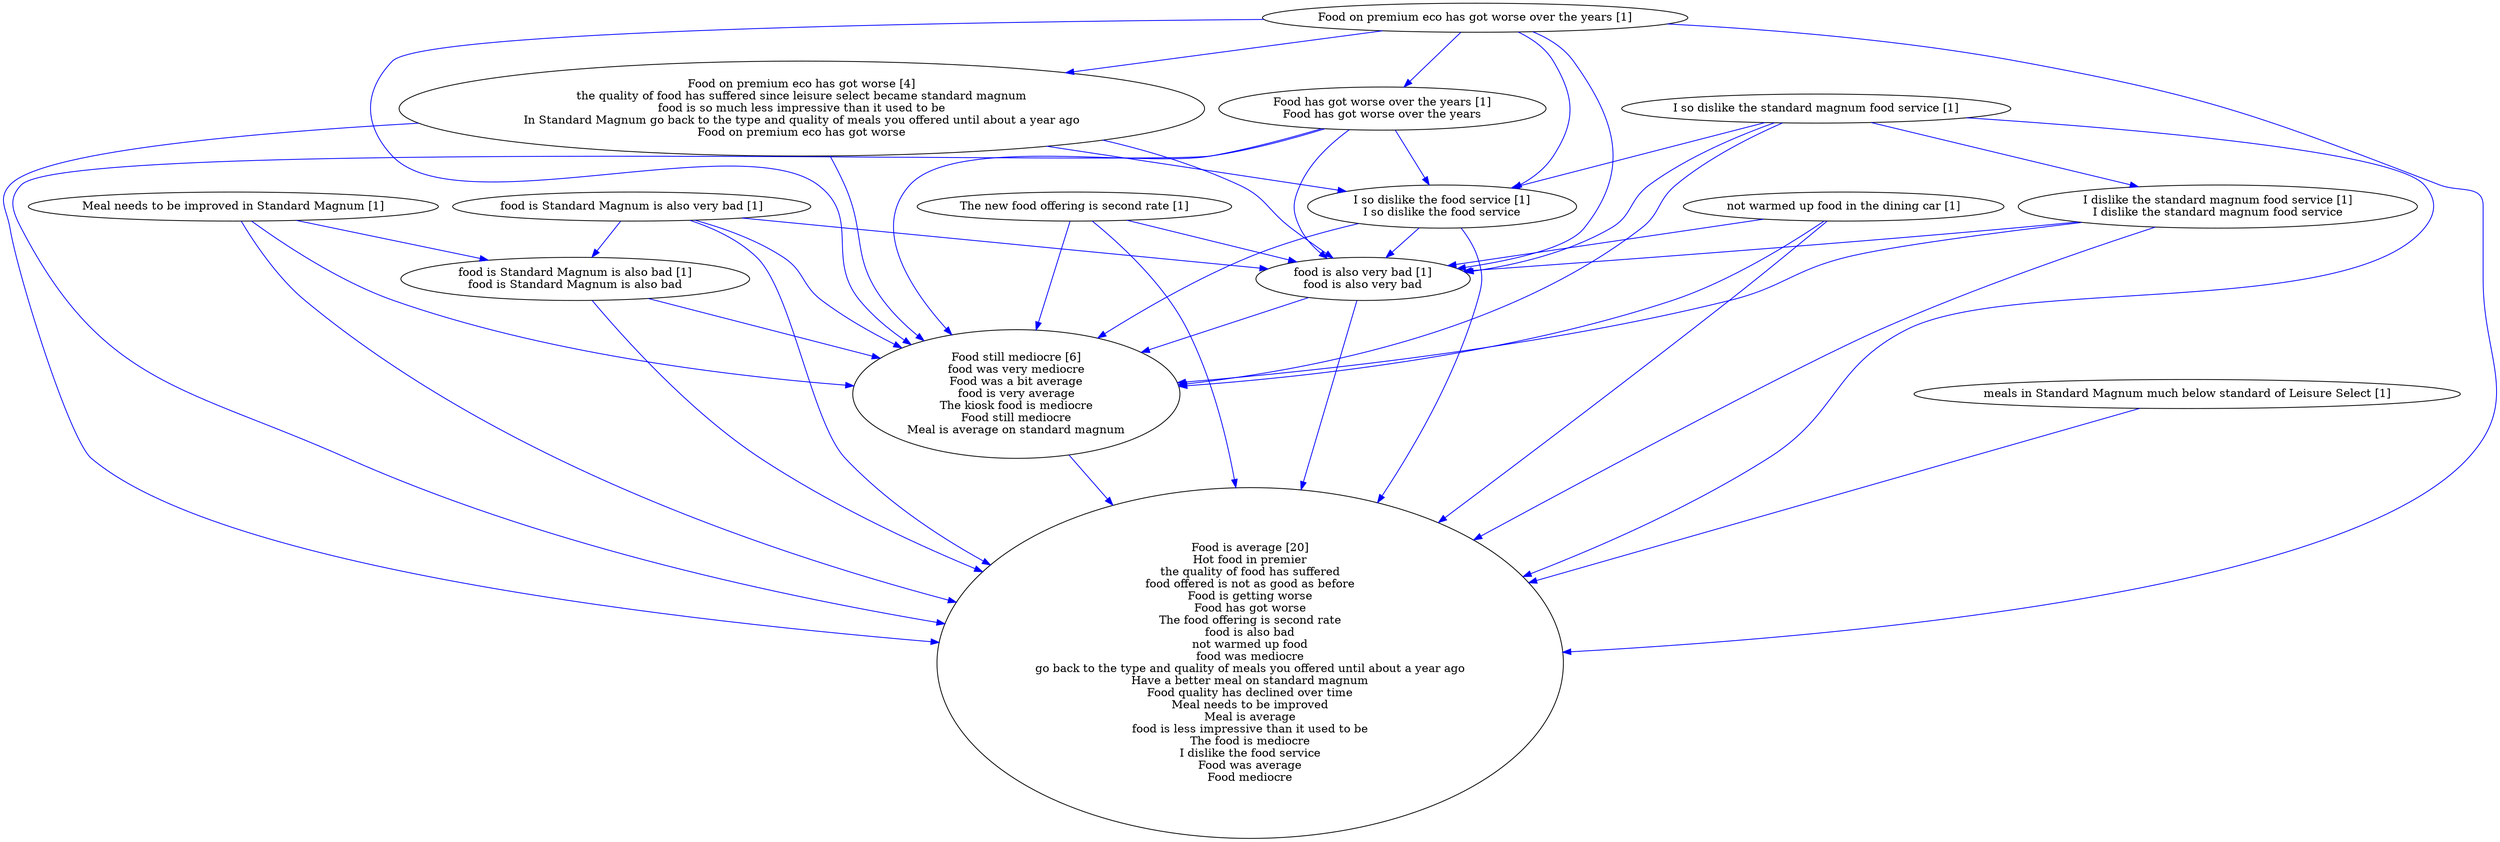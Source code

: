 digraph collapsedGraph {
"Food still mediocre [6]\nfood was very mediocre\nFood was a bit average\nfood is very average\nThe kiosk food is mediocre\nFood still mediocre\nMeal is average on standard magnum""Food is average [20]\nHot food in premier\nthe quality of food has suffered\nfood offered is not as good as before\nFood is getting worse\nFood has got worse\nThe food offering is second rate\nfood is also bad\nnot warmed up food\nfood was mediocre\ngo back to the type and quality of meals you offered until about a year ago\nHave a better meal on standard magnum\nFood quality has declined over time\nMeal needs to be improved\nMeal is average\nfood is less impressive than it used to be\nThe food is mediocre\nI dislike the food service\nFood was average\nFood mediocre""Food on premium eco has got worse [4]\nthe quality of food has suffered since leisure select became standard magnum\nfood is so much less impressive than it used to be\nIn Standard Magnum go back to the type and quality of meals you offered until about a year ago\nFood on premium eco has got worse""Food on premium eco has got worse over the years [1]""Food has got worse over the years [1]\nFood has got worse over the years""I so dislike the standard magnum food service [1]""I dislike the standard magnum food service [1]\nI dislike the standard magnum food service""I so dislike the food service [1]\nI so dislike the food service""Meal needs to be improved in Standard Magnum [1]""The new food offering is second rate [1]""food is Standard Magnum is also very bad [1]""food is Standard Magnum is also bad [1]\nfood is Standard Magnum is also bad""food is also very bad [1]\nfood is also very bad""meals in Standard Magnum much below standard of Leisure Select [1]""not warmed up food in the dining car [1]""Food on premium eco has got worse [4]\nthe quality of food has suffered since leisure select became standard magnum\nfood is so much less impressive than it used to be\nIn Standard Magnum go back to the type and quality of meals you offered until about a year ago\nFood on premium eco has got worse" -> "Food is average [20]\nHot food in premier\nthe quality of food has suffered\nfood offered is not as good as before\nFood is getting worse\nFood has got worse\nThe food offering is second rate\nfood is also bad\nnot warmed up food\nfood was mediocre\ngo back to the type and quality of meals you offered until about a year ago\nHave a better meal on standard magnum\nFood quality has declined over time\nMeal needs to be improved\nMeal is average\nfood is less impressive than it used to be\nThe food is mediocre\nI dislike the food service\nFood was average\nFood mediocre" [color=blue]
"Food still mediocre [6]\nfood was very mediocre\nFood was a bit average\nfood is very average\nThe kiosk food is mediocre\nFood still mediocre\nMeal is average on standard magnum" -> "Food is average [20]\nHot food in premier\nthe quality of food has suffered\nfood offered is not as good as before\nFood is getting worse\nFood has got worse\nThe food offering is second rate\nfood is also bad\nnot warmed up food\nfood was mediocre\ngo back to the type and quality of meals you offered until about a year ago\nHave a better meal on standard magnum\nFood quality has declined over time\nMeal needs to be improved\nMeal is average\nfood is less impressive than it used to be\nThe food is mediocre\nI dislike the food service\nFood was average\nFood mediocre" [color=blue]
"I so dislike the food service [1]\nI so dislike the food service" -> "Food is average [20]\nHot food in premier\nthe quality of food has suffered\nfood offered is not as good as before\nFood is getting worse\nFood has got worse\nThe food offering is second rate\nfood is also bad\nnot warmed up food\nfood was mediocre\ngo back to the type and quality of meals you offered until about a year ago\nHave a better meal on standard magnum\nFood quality has declined over time\nMeal needs to be improved\nMeal is average\nfood is less impressive than it used to be\nThe food is mediocre\nI dislike the food service\nFood was average\nFood mediocre" [color=blue]
"I so dislike the food service [1]\nI so dislike the food service" -> "food is also very bad [1]\nfood is also very bad" [color=blue]
"I so dislike the food service [1]\nI so dislike the food service" -> "Food still mediocre [6]\nfood was very mediocre\nFood was a bit average\nfood is very average\nThe kiosk food is mediocre\nFood still mediocre\nMeal is average on standard magnum" [color=blue]
"I dislike the standard magnum food service [1]\nI dislike the standard magnum food service" -> "Food is average [20]\nHot food in premier\nthe quality of food has suffered\nfood offered is not as good as before\nFood is getting worse\nFood has got worse\nThe food offering is second rate\nfood is also bad\nnot warmed up food\nfood was mediocre\ngo back to the type and quality of meals you offered until about a year ago\nHave a better meal on standard magnum\nFood quality has declined over time\nMeal needs to be improved\nMeal is average\nfood is less impressive than it used to be\nThe food is mediocre\nI dislike the food service\nFood was average\nFood mediocre" [color=blue]
"food is also very bad [1]\nfood is also very bad" -> "Food is average [20]\nHot food in premier\nthe quality of food has suffered\nfood offered is not as good as before\nFood is getting worse\nFood has got worse\nThe food offering is second rate\nfood is also bad\nnot warmed up food\nfood was mediocre\ngo back to the type and quality of meals you offered until about a year ago\nHave a better meal on standard magnum\nFood quality has declined over time\nMeal needs to be improved\nMeal is average\nfood is less impressive than it used to be\nThe food is mediocre\nI dislike the food service\nFood was average\nFood mediocre" [color=blue]
"food is also very bad [1]\nfood is also very bad" -> "Food still mediocre [6]\nfood was very mediocre\nFood was a bit average\nfood is very average\nThe kiosk food is mediocre\nFood still mediocre\nMeal is average on standard magnum" [color=blue]
"not warmed up food in the dining car [1]" -> "Food is average [20]\nHot food in premier\nthe quality of food has suffered\nfood offered is not as good as before\nFood is getting worse\nFood has got worse\nThe food offering is second rate\nfood is also bad\nnot warmed up food\nfood was mediocre\ngo back to the type and quality of meals you offered until about a year ago\nHave a better meal on standard magnum\nFood quality has declined over time\nMeal needs to be improved\nMeal is average\nfood is less impressive than it used to be\nThe food is mediocre\nI dislike the food service\nFood was average\nFood mediocre" [color=blue]
"not warmed up food in the dining car [1]" -> "food is also very bad [1]\nfood is also very bad" [color=blue]
"not warmed up food in the dining car [1]" -> "Food still mediocre [6]\nfood was very mediocre\nFood was a bit average\nfood is very average\nThe kiosk food is mediocre\nFood still mediocre\nMeal is average on standard magnum" [color=blue]
"The new food offering is second rate [1]" -> "Food is average [20]\nHot food in premier\nthe quality of food has suffered\nfood offered is not as good as before\nFood is getting worse\nFood has got worse\nThe food offering is second rate\nfood is also bad\nnot warmed up food\nfood was mediocre\ngo back to the type and quality of meals you offered until about a year ago\nHave a better meal on standard magnum\nFood quality has declined over time\nMeal needs to be improved\nMeal is average\nfood is less impressive than it used to be\nThe food is mediocre\nI dislike the food service\nFood was average\nFood mediocre" [color=blue]
"meals in Standard Magnum much below standard of Leisure Select [1]" -> "Food is average [20]\nHot food in premier\nthe quality of food has suffered\nfood offered is not as good as before\nFood is getting worse\nFood has got worse\nThe food offering is second rate\nfood is also bad\nnot warmed up food\nfood was mediocre\ngo back to the type and quality of meals you offered until about a year ago\nHave a better meal on standard magnum\nFood quality has declined over time\nMeal needs to be improved\nMeal is average\nfood is less impressive than it used to be\nThe food is mediocre\nI dislike the food service\nFood was average\nFood mediocre" [color=blue]
"Food on premium eco has got worse over the years [1]" -> "Food is average [20]\nHot food in premier\nthe quality of food has suffered\nfood offered is not as good as before\nFood is getting worse\nFood has got worse\nThe food offering is second rate\nfood is also bad\nnot warmed up food\nfood was mediocre\ngo back to the type and quality of meals you offered until about a year ago\nHave a better meal on standard magnum\nFood quality has declined over time\nMeal needs to be improved\nMeal is average\nfood is less impressive than it used to be\nThe food is mediocre\nI dislike the food service\nFood was average\nFood mediocre" [color=blue]
"The new food offering is second rate [1]" -> "Food still mediocre [6]\nfood was very mediocre\nFood was a bit average\nfood is very average\nThe kiosk food is mediocre\nFood still mediocre\nMeal is average on standard magnum" [color=blue]
"Food on premium eco has got worse over the years [1]" -> "I so dislike the food service [1]\nI so dislike the food service" [color=blue]
"Food on premium eco has got worse over the years [1]" -> "Food still mediocre [6]\nfood was very mediocre\nFood was a bit average\nfood is very average\nThe kiosk food is mediocre\nFood still mediocre\nMeal is average on standard magnum" [color=blue]
"Food on premium eco has got worse over the years [1]" -> "food is also very bad [1]\nfood is also very bad" [color=blue]
"food is Standard Magnum is also very bad [1]" -> "Food still mediocre [6]\nfood was very mediocre\nFood was a bit average\nfood is very average\nThe kiosk food is mediocre\nFood still mediocre\nMeal is average on standard magnum" [color=blue]
"food is Standard Magnum is also very bad [1]" -> "Food is average [20]\nHot food in premier\nthe quality of food has suffered\nfood offered is not as good as before\nFood is getting worse\nFood has got worse\nThe food offering is second rate\nfood is also bad\nnot warmed up food\nfood was mediocre\ngo back to the type and quality of meals you offered until about a year ago\nHave a better meal on standard magnum\nFood quality has declined over time\nMeal needs to be improved\nMeal is average\nfood is less impressive than it used to be\nThe food is mediocre\nI dislike the food service\nFood was average\nFood mediocre" [color=blue]
"food is Standard Magnum is also bad [1]\nfood is Standard Magnum is also bad" -> "Food is average [20]\nHot food in premier\nthe quality of food has suffered\nfood offered is not as good as before\nFood is getting worse\nFood has got worse\nThe food offering is second rate\nfood is also bad\nnot warmed up food\nfood was mediocre\ngo back to the type and quality of meals you offered until about a year ago\nHave a better meal on standard magnum\nFood quality has declined over time\nMeal needs to be improved\nMeal is average\nfood is less impressive than it used to be\nThe food is mediocre\nI dislike the food service\nFood was average\nFood mediocre" [color=blue]
"Food on premium eco has got worse [4]\nthe quality of food has suffered since leisure select became standard magnum\nfood is so much less impressive than it used to be\nIn Standard Magnum go back to the type and quality of meals you offered until about a year ago\nFood on premium eco has got worse" -> "Food still mediocre [6]\nfood was very mediocre\nFood was a bit average\nfood is very average\nThe kiosk food is mediocre\nFood still mediocre\nMeal is average on standard magnum" [color=blue]
"Food on premium eco has got worse [4]\nthe quality of food has suffered since leisure select became standard magnum\nfood is so much less impressive than it used to be\nIn Standard Magnum go back to the type and quality of meals you offered until about a year ago\nFood on premium eco has got worse" -> "food is also very bad [1]\nfood is also very bad" [color=blue]
"The new food offering is second rate [1]" -> "food is also very bad [1]\nfood is also very bad" [color=blue]
"Food on premium eco has got worse [4]\nthe quality of food has suffered since leisure select became standard magnum\nfood is so much less impressive than it used to be\nIn Standard Magnum go back to the type and quality of meals you offered until about a year ago\nFood on premium eco has got worse" -> "I so dislike the food service [1]\nI so dislike the food service" [color=blue]
"Food on premium eco has got worse over the years [1]" -> "Food on premium eco has got worse [4]\nthe quality of food has suffered since leisure select became standard magnum\nfood is so much less impressive than it used to be\nIn Standard Magnum go back to the type and quality of meals you offered until about a year ago\nFood on premium eco has got worse" [color=blue]
"I so dislike the standard magnum food service [1]" -> "Food is average [20]\nHot food in premier\nthe quality of food has suffered\nfood offered is not as good as before\nFood is getting worse\nFood has got worse\nThe food offering is second rate\nfood is also bad\nnot warmed up food\nfood was mediocre\ngo back to the type and quality of meals you offered until about a year ago\nHave a better meal on standard magnum\nFood quality has declined over time\nMeal needs to be improved\nMeal is average\nfood is less impressive than it used to be\nThe food is mediocre\nI dislike the food service\nFood was average\nFood mediocre" [color=blue]
"I so dislike the standard magnum food service [1]" -> "Food still mediocre [6]\nfood was very mediocre\nFood was a bit average\nfood is very average\nThe kiosk food is mediocre\nFood still mediocre\nMeal is average on standard magnum" [color=blue]
"Meal needs to be improved in Standard Magnum [1]" -> "food is Standard Magnum is also bad [1]\nfood is Standard Magnum is also bad" [color=blue]
"Meal needs to be improved in Standard Magnum [1]" -> "Food is average [20]\nHot food in premier\nthe quality of food has suffered\nfood offered is not as good as before\nFood is getting worse\nFood has got worse\nThe food offering is second rate\nfood is also bad\nnot warmed up food\nfood was mediocre\ngo back to the type and quality of meals you offered until about a year ago\nHave a better meal on standard magnum\nFood quality has declined over time\nMeal needs to be improved\nMeal is average\nfood is less impressive than it used to be\nThe food is mediocre\nI dislike the food service\nFood was average\nFood mediocre" [color=blue]
"Meal needs to be improved in Standard Magnum [1]" -> "Food still mediocre [6]\nfood was very mediocre\nFood was a bit average\nfood is very average\nThe kiosk food is mediocre\nFood still mediocre\nMeal is average on standard magnum" [color=blue]
"I so dislike the standard magnum food service [1]" -> "food is also very bad [1]\nfood is also very bad" [color=blue]
"Food has got worse over the years [1]\nFood has got worse over the years" -> "Food is average [20]\nHot food in premier\nthe quality of food has suffered\nfood offered is not as good as before\nFood is getting worse\nFood has got worse\nThe food offering is second rate\nfood is also bad\nnot warmed up food\nfood was mediocre\ngo back to the type and quality of meals you offered until about a year ago\nHave a better meal on standard magnum\nFood quality has declined over time\nMeal needs to be improved\nMeal is average\nfood is less impressive than it used to be\nThe food is mediocre\nI dislike the food service\nFood was average\nFood mediocre" [color=blue]
"I dislike the standard magnum food service [1]\nI dislike the standard magnum food service" -> "Food still mediocre [6]\nfood was very mediocre\nFood was a bit average\nfood is very average\nThe kiosk food is mediocre\nFood still mediocre\nMeal is average on standard magnum" [color=blue]
"I dislike the standard magnum food service [1]\nI dislike the standard magnum food service" -> "food is also very bad [1]\nfood is also very bad" [color=blue]
"food is Standard Magnum is also bad [1]\nfood is Standard Magnum is also bad" -> "Food still mediocre [6]\nfood was very mediocre\nFood was a bit average\nfood is very average\nThe kiosk food is mediocre\nFood still mediocre\nMeal is average on standard magnum" [color=blue]
"Food has got worse over the years [1]\nFood has got worse over the years" -> "Food still mediocre [6]\nfood was very mediocre\nFood was a bit average\nfood is very average\nThe kiosk food is mediocre\nFood still mediocre\nMeal is average on standard magnum" [color=blue]
"Food has got worse over the years [1]\nFood has got worse over the years" -> "I so dislike the food service [1]\nI so dislike the food service" [color=blue]
"Food has got worse over the years [1]\nFood has got worse over the years" -> "food is also very bad [1]\nfood is also very bad" [color=blue]
"Food on premium eco has got worse over the years [1]" -> "Food has got worse over the years [1]\nFood has got worse over the years" [color=blue]
"I so dislike the standard magnum food service [1]" -> "I dislike the standard magnum food service [1]\nI dislike the standard magnum food service" [color=blue]
"I so dislike the standard magnum food service [1]" -> "I so dislike the food service [1]\nI so dislike the food service" [color=blue]
"food is Standard Magnum is also very bad [1]" -> "food is Standard Magnum is also bad [1]\nfood is Standard Magnum is also bad" [color=blue]
"food is Standard Magnum is also very bad [1]" -> "food is also very bad [1]\nfood is also very bad" [color=blue]
}